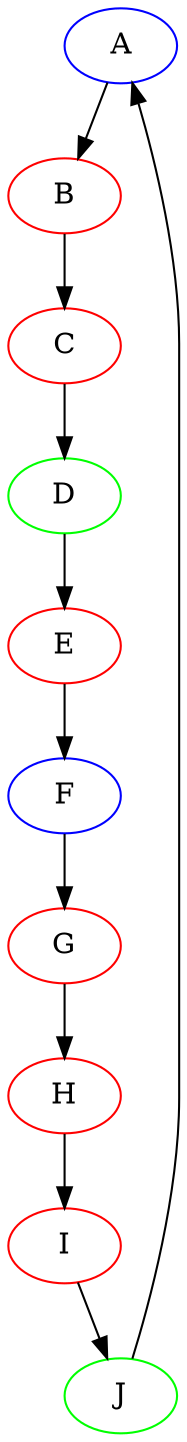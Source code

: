digraph G {
    A [color=blue];
    B [color=red];
    C [color=red];
    D [color=green];
    E [color=red];
    F [color=blue];
    G [color=red];
    H [color=red];
    I [color=red];
    J [color=green];
    A -> B;
    B -> C;
    C -> D;
    D -> E;
    E -> F;
    F -> G;
    G -> H;
    H -> I;
    I -> J;
    J -> A;
}
